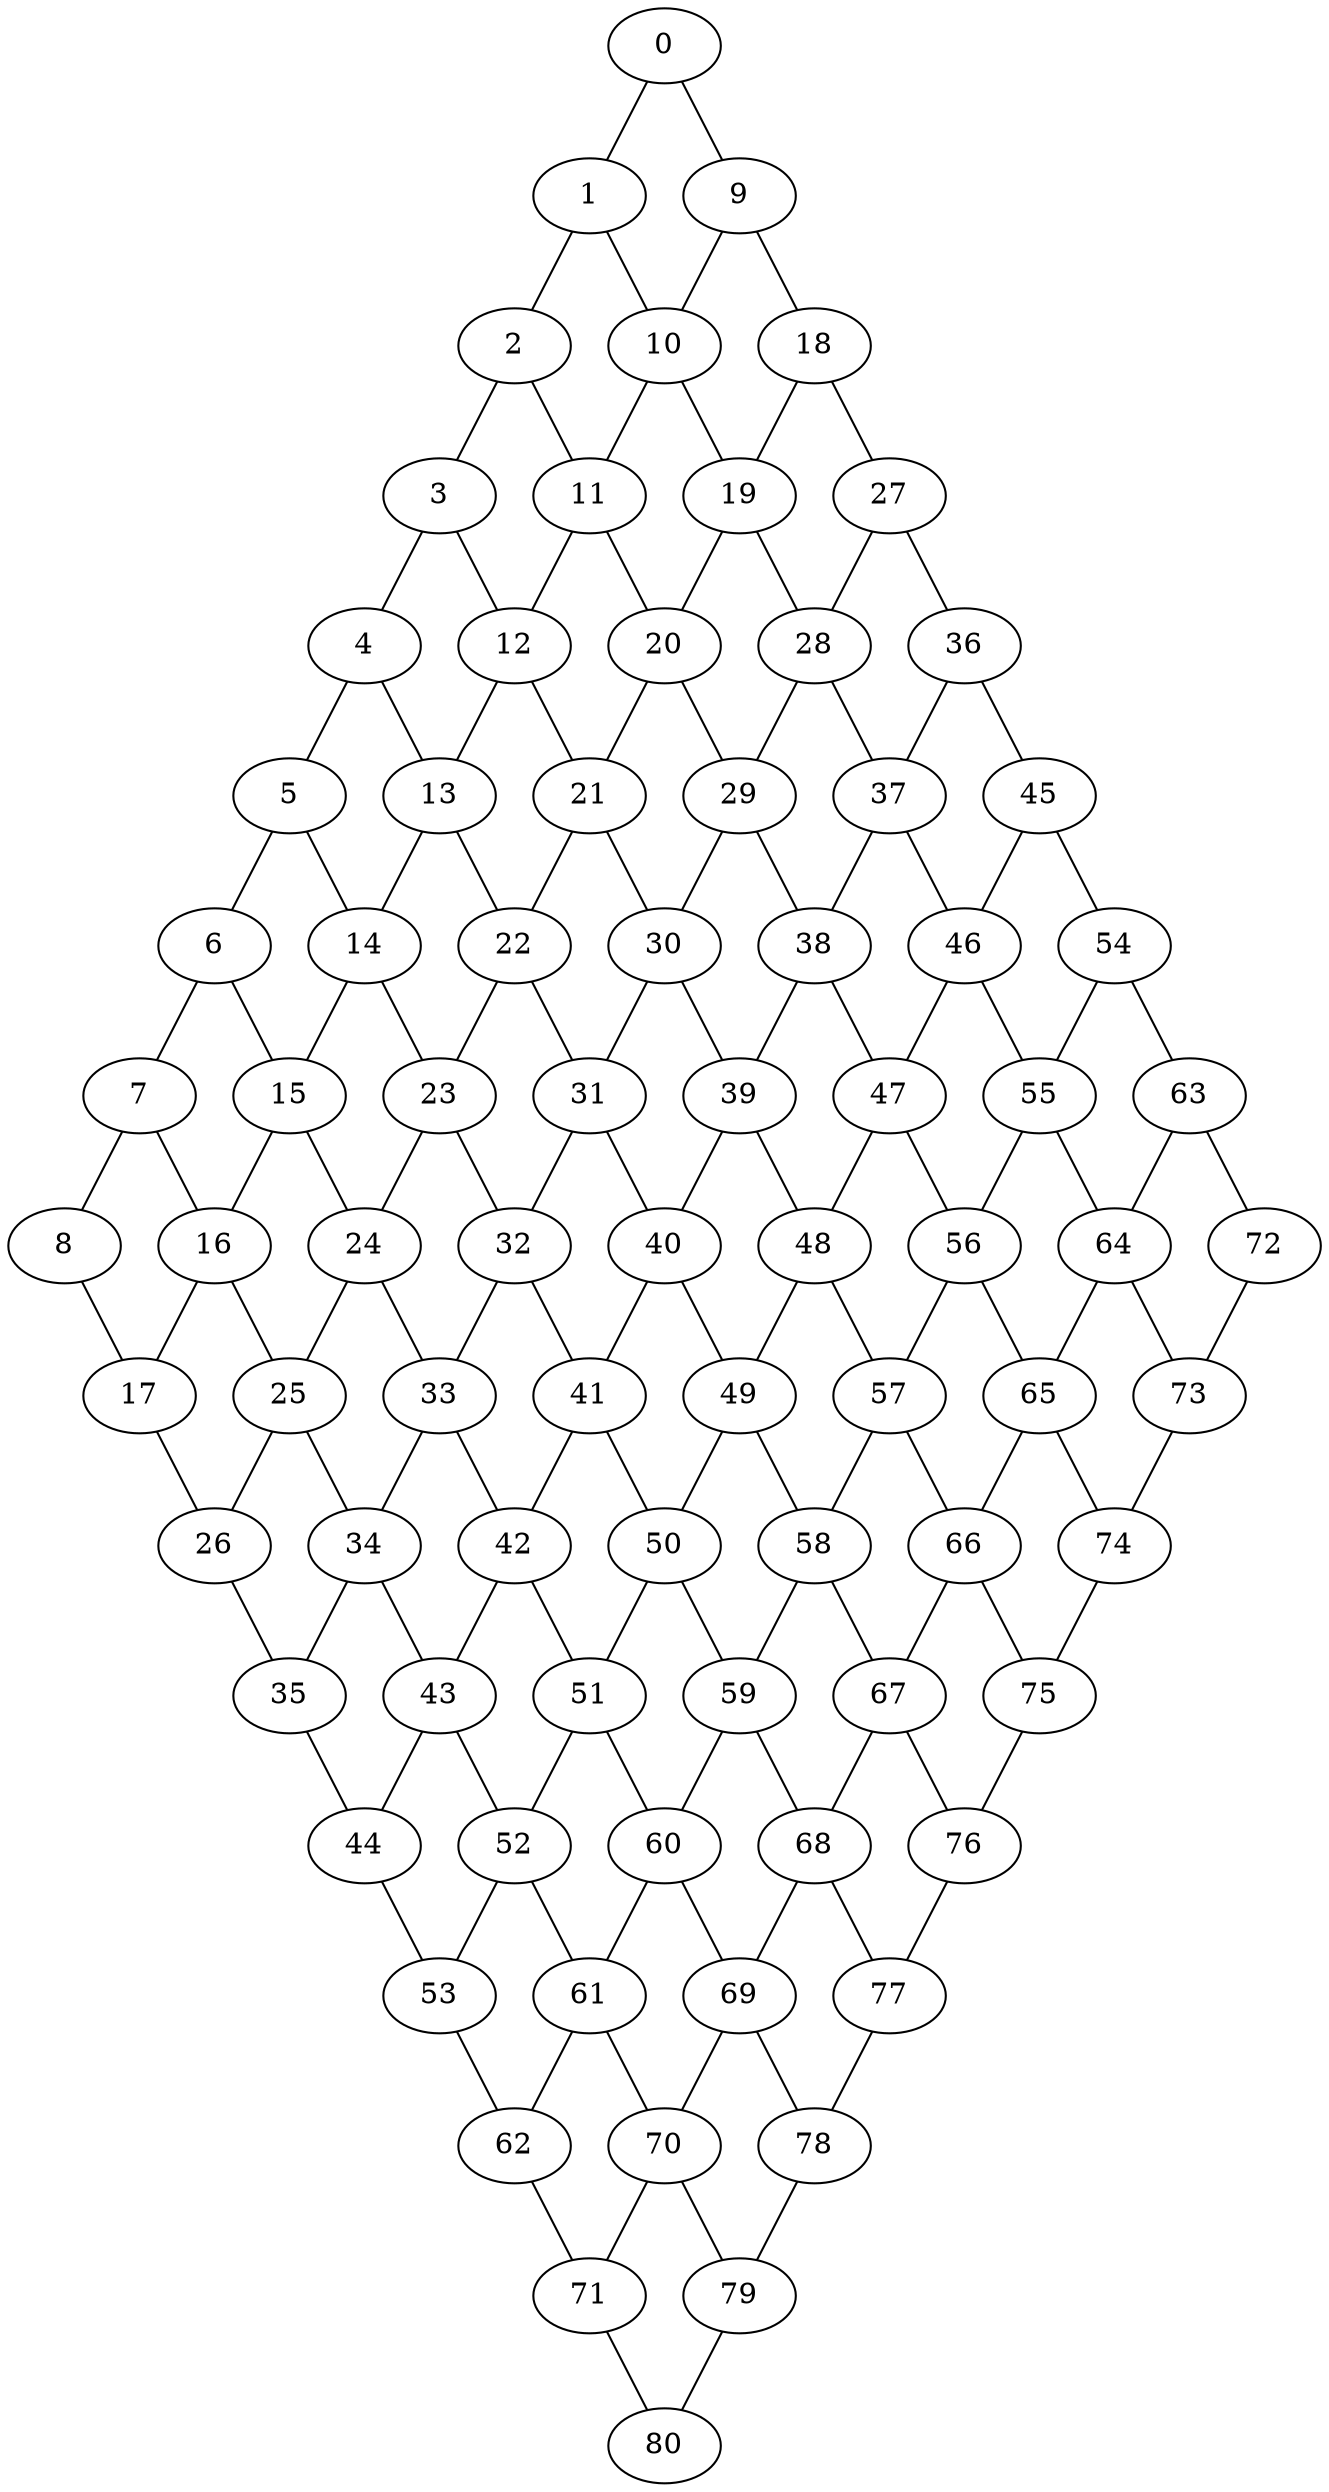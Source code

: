 strict graph {
0 [pos="0,0!" ]
1 [pos="1,0!" ]
2 [pos="2,0!" ]
3 [pos="3,0!" ]
4 [pos="4,0!" ]
5 [pos="5,0!" ]
6 [pos="6,0!" ]
7 [pos="7,0!" ]
8 [pos="8,0!" ]
9 [pos="0,-1!" ]
10 [pos="1,-1!" ]
11 [pos="2,-1!" ]
12 [pos="3,-1!" ]
13 [pos="4,-1!" ]
14 [pos="5,-1!" ]
15 [pos="6,-1!" ]
16 [pos="7,-1!" ]
17 [pos="8,-1!" ]
18 [pos="0,-2!" ]
19 [pos="1,-2!" ]
20 [pos="2,-2!" ]
21 [pos="3,-2!" ]
22 [pos="4,-2!" ]
23 [pos="5,-2!" ]
24 [pos="6,-2!" ]
25 [pos="7,-2!" ]
26 [pos="8,-2!" ]
27 [pos="0,-3!" ]
28 [pos="1,-3!" ]
29 [pos="2,-3!" ]
30 [pos="3,-3!" ]
31 [pos="4,-3!" ]
32 [pos="5,-3!" ]
33 [pos="6,-3!" ]
34 [pos="7,-3!" ]
35 [pos="8,-3!" ]
36 [pos="0,-4!" ]
37 [pos="1,-4!" ]
38 [pos="2,-4!" ]
39 [pos="3,-4!" ]
40 [pos="4,-4!" ]
41 [pos="5,-4!" ]
42 [pos="6,-4!" ]
43 [pos="7,-4!" ]
44 [pos="8,-4!" ]
45 [pos="0,-5!" ]
46 [pos="1,-5!" ]
47 [pos="2,-5!" ]
48 [pos="3,-5!" ]
49 [pos="4,-5!" ]
50 [pos="5,-5!" ]
51 [pos="6,-5!" ]
52 [pos="7,-5!" ]
53 [pos="8,-5!" ]
54 [pos="0,-6!" ]
55 [pos="1,-6!" ]
56 [pos="2,-6!" ]
57 [pos="3,-6!" ]
58 [pos="4,-6!" ]
59 [pos="5,-6!" ]
60 [pos="6,-6!" ]
61 [pos="7,-6!" ]
62 [pos="8,-6!" ]
63 [pos="0,-7!" ]
64 [pos="1,-7!" ]
65 [pos="2,-7!" ]
66 [pos="3,-7!" ]
67 [pos="4,-7!" ]
68 [pos="5,-7!" ]
69 [pos="6,-7!" ]
70 [pos="7,-7!" ]
71 [pos="8,-7!" ]
72 [pos="0,-8!" ]
73 [pos="1,-8!" ]
74 [pos="2,-8!" ]
75 [pos="3,-8!" ]
76 [pos="4,-8!" ]
77 [pos="5,-8!" ]
78 [pos="6,-8!" ]
79 [pos="7,-8!" ]
80 [pos="8,-8!" ]

0 -- 9
0 -- 1
1 -- 10
1 -- 0
1 -- 2
2 -- 11
2 -- 1
2 -- 3
3 -- 12
3 -- 2
3 -- 4
4 -- 13
4 -- 3
4 -- 5
5 -- 14
5 -- 4
5 -- 6
6 -- 15
6 -- 5
6 -- 7
7 -- 16
7 -- 6
7 -- 8
8 -- 17
8 -- 7
9 -- 0
9 -- 18
9 -- 10
10 -- 1
10 -- 19
10 -- 9
10 -- 11
11 -- 2
11 -- 20
11 -- 10
11 -- 12
12 -- 3
12 -- 21
12 -- 11
12 -- 13
13 -- 4
13 -- 22
13 -- 12
13 -- 14
14 -- 5
14 -- 23
14 -- 13
14 -- 15
15 -- 6
15 -- 24
15 -- 14
15 -- 16
16 -- 7
16 -- 25
16 -- 15
16 -- 17
17 -- 8
17 -- 26
17 -- 16
18 -- 9
18 -- 27
18 -- 19
19 -- 10
19 -- 28
19 -- 18
19 -- 20
20 -- 11
20 -- 29
20 -- 19
20 -- 21
21 -- 12
21 -- 30
21 -- 20
21 -- 22
22 -- 13
22 -- 31
22 -- 21
22 -- 23
23 -- 14
23 -- 32
23 -- 22
23 -- 24
24 -- 15
24 -- 33
24 -- 23
24 -- 25
25 -- 16
25 -- 34
25 -- 24
25 -- 26
26 -- 17
26 -- 35
26 -- 25
27 -- 18
27 -- 36
27 -- 28
28 -- 19
28 -- 37
28 -- 27
28 -- 29
29 -- 20
29 -- 38
29 -- 28
29 -- 30
30 -- 21
30 -- 39
30 -- 29
30 -- 31
31 -- 22
31 -- 40
31 -- 30
31 -- 32
32 -- 23
32 -- 41
32 -- 31
32 -- 33
33 -- 24
33 -- 42
33 -- 32
33 -- 34
34 -- 25
34 -- 43
34 -- 33
34 -- 35
35 -- 26
35 -- 44
35 -- 34
36 -- 27
36 -- 45
36 -- 37
37 -- 28
37 -- 46
37 -- 36
37 -- 38
38 -- 29
38 -- 47
38 -- 37
38 -- 39
39 -- 30
39 -- 48
39 -- 38
39 -- 40
40 -- 31
40 -- 49
40 -- 39
40 -- 41
41 -- 32
41 -- 50
41 -- 40
41 -- 42
42 -- 33
42 -- 51
42 -- 41
42 -- 43
43 -- 34
43 -- 52
43 -- 42
43 -- 44
44 -- 35
44 -- 53
44 -- 43
45 -- 36
45 -- 54
45 -- 46
46 -- 37
46 -- 55
46 -- 45
46 -- 47
47 -- 38
47 -- 56
47 -- 46
47 -- 48
48 -- 39
48 -- 57
48 -- 47
48 -- 49
49 -- 40
49 -- 58
49 -- 48
49 -- 50
50 -- 41
50 -- 59
50 -- 49
50 -- 51
51 -- 42
51 -- 60
51 -- 50
51 -- 52
52 -- 43
52 -- 61
52 -- 51
52 -- 53
53 -- 44
53 -- 62
53 -- 52
54 -- 45
54 -- 63
54 -- 55
55 -- 46
55 -- 64
55 -- 54
55 -- 56
56 -- 47
56 -- 65
56 -- 55
56 -- 57
57 -- 48
57 -- 66
57 -- 56
57 -- 58
58 -- 49
58 -- 67
58 -- 57
58 -- 59
59 -- 50
59 -- 68
59 -- 58
59 -- 60
60 -- 51
60 -- 69
60 -- 59
60 -- 61
61 -- 52
61 -- 70
61 -- 60
61 -- 62
62 -- 53
62 -- 71
62 -- 61
63 -- 54
63 -- 72
63 -- 64
64 -- 55
64 -- 73
64 -- 63
64 -- 65
65 -- 56
65 -- 74
65 -- 64
65 -- 66
66 -- 57
66 -- 75
66 -- 65
66 -- 67
67 -- 58
67 -- 76
67 -- 66
67 -- 68
68 -- 59
68 -- 77
68 -- 67
68 -- 69
69 -- 60
69 -- 78
69 -- 68
69 -- 70
70 -- 61
70 -- 79
70 -- 69
70 -- 71
71 -- 62
71 -- 80
71 -- 70
72 -- 63
72 -- 73
73 -- 64
73 -- 72
73 -- 74
74 -- 65
74 -- 73
74 -- 75
75 -- 66
75 -- 74
75 -- 76
76 -- 67
76 -- 75
76 -- 77
77 -- 68
77 -- 76
77 -- 78
78 -- 69
78 -- 77
78 -- 79
79 -- 70
79 -- 78
79 -- 80
80 -- 71
80 -- 79
}
